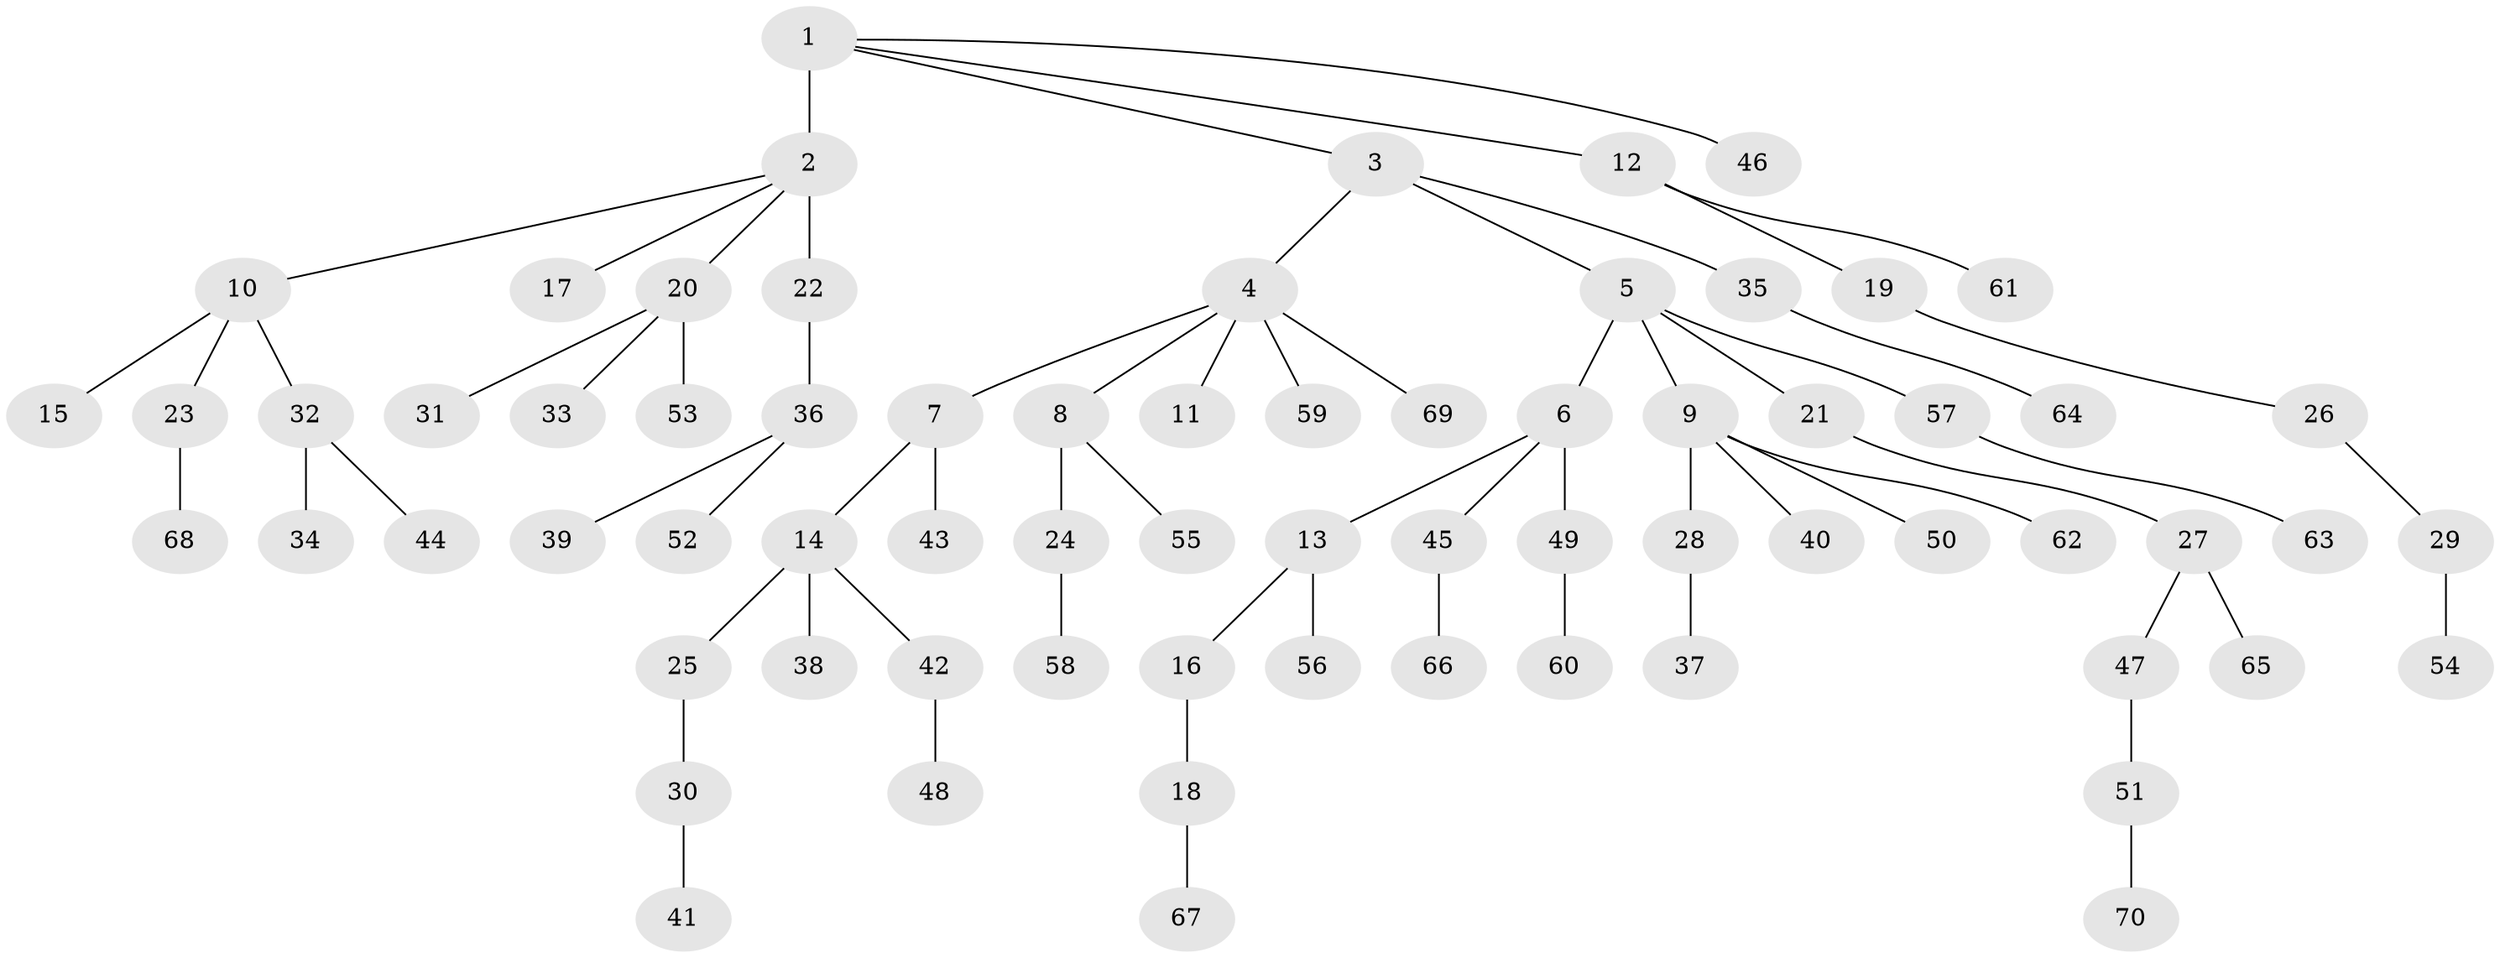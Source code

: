 // original degree distribution, {8: 0.0072992700729927005, 4: 0.08029197080291971, 2: 0.3284671532846715, 6: 0.014598540145985401, 7: 0.014598540145985401, 5: 0.021897810218978103, 1: 0.4744525547445255, 3: 0.058394160583941604}
// Generated by graph-tools (version 1.1) at 2025/36/03/09/25 02:36:59]
// undirected, 70 vertices, 69 edges
graph export_dot {
graph [start="1"]
  node [color=gray90,style=filled];
  1;
  2;
  3;
  4;
  5;
  6;
  7;
  8;
  9;
  10;
  11;
  12;
  13;
  14;
  15;
  16;
  17;
  18;
  19;
  20;
  21;
  22;
  23;
  24;
  25;
  26;
  27;
  28;
  29;
  30;
  31;
  32;
  33;
  34;
  35;
  36;
  37;
  38;
  39;
  40;
  41;
  42;
  43;
  44;
  45;
  46;
  47;
  48;
  49;
  50;
  51;
  52;
  53;
  54;
  55;
  56;
  57;
  58;
  59;
  60;
  61;
  62;
  63;
  64;
  65;
  66;
  67;
  68;
  69;
  70;
  1 -- 2 [weight=4.0];
  1 -- 3 [weight=1.0];
  1 -- 12 [weight=1.0];
  1 -- 46 [weight=1.0];
  2 -- 10 [weight=1.0];
  2 -- 17 [weight=1.0];
  2 -- 20 [weight=1.0];
  2 -- 22 [weight=1.0];
  3 -- 4 [weight=1.0];
  3 -- 5 [weight=1.0];
  3 -- 35 [weight=1.0];
  4 -- 7 [weight=1.0];
  4 -- 8 [weight=1.0];
  4 -- 11 [weight=1.0];
  4 -- 59 [weight=1.0];
  4 -- 69 [weight=1.0];
  5 -- 6 [weight=1.0];
  5 -- 9 [weight=1.0];
  5 -- 21 [weight=1.0];
  5 -- 57 [weight=1.0];
  6 -- 13 [weight=1.0];
  6 -- 45 [weight=1.0];
  6 -- 49 [weight=1.0];
  7 -- 14 [weight=1.0];
  7 -- 43 [weight=1.0];
  8 -- 24 [weight=1.0];
  8 -- 55 [weight=1.0];
  9 -- 28 [weight=2.0];
  9 -- 40 [weight=1.0];
  9 -- 50 [weight=1.0];
  9 -- 62 [weight=1.0];
  10 -- 15 [weight=1.0];
  10 -- 23 [weight=1.0];
  10 -- 32 [weight=1.0];
  12 -- 19 [weight=1.0];
  12 -- 61 [weight=1.0];
  13 -- 16 [weight=1.0];
  13 -- 56 [weight=1.0];
  14 -- 25 [weight=1.0];
  14 -- 38 [weight=1.0];
  14 -- 42 [weight=1.0];
  16 -- 18 [weight=1.0];
  18 -- 67 [weight=1.0];
  19 -- 26 [weight=1.0];
  20 -- 31 [weight=1.0];
  20 -- 33 [weight=1.0];
  20 -- 53 [weight=1.0];
  21 -- 27 [weight=1.0];
  22 -- 36 [weight=1.0];
  23 -- 68 [weight=1.0];
  24 -- 58 [weight=1.0];
  25 -- 30 [weight=2.0];
  26 -- 29 [weight=1.0];
  27 -- 47 [weight=1.0];
  27 -- 65 [weight=1.0];
  28 -- 37 [weight=1.0];
  29 -- 54 [weight=1.0];
  30 -- 41 [weight=1.0];
  32 -- 34 [weight=1.0];
  32 -- 44 [weight=1.0];
  35 -- 64 [weight=1.0];
  36 -- 39 [weight=1.0];
  36 -- 52 [weight=1.0];
  42 -- 48 [weight=1.0];
  45 -- 66 [weight=1.0];
  47 -- 51 [weight=1.0];
  49 -- 60 [weight=1.0];
  51 -- 70 [weight=1.0];
  57 -- 63 [weight=1.0];
}
